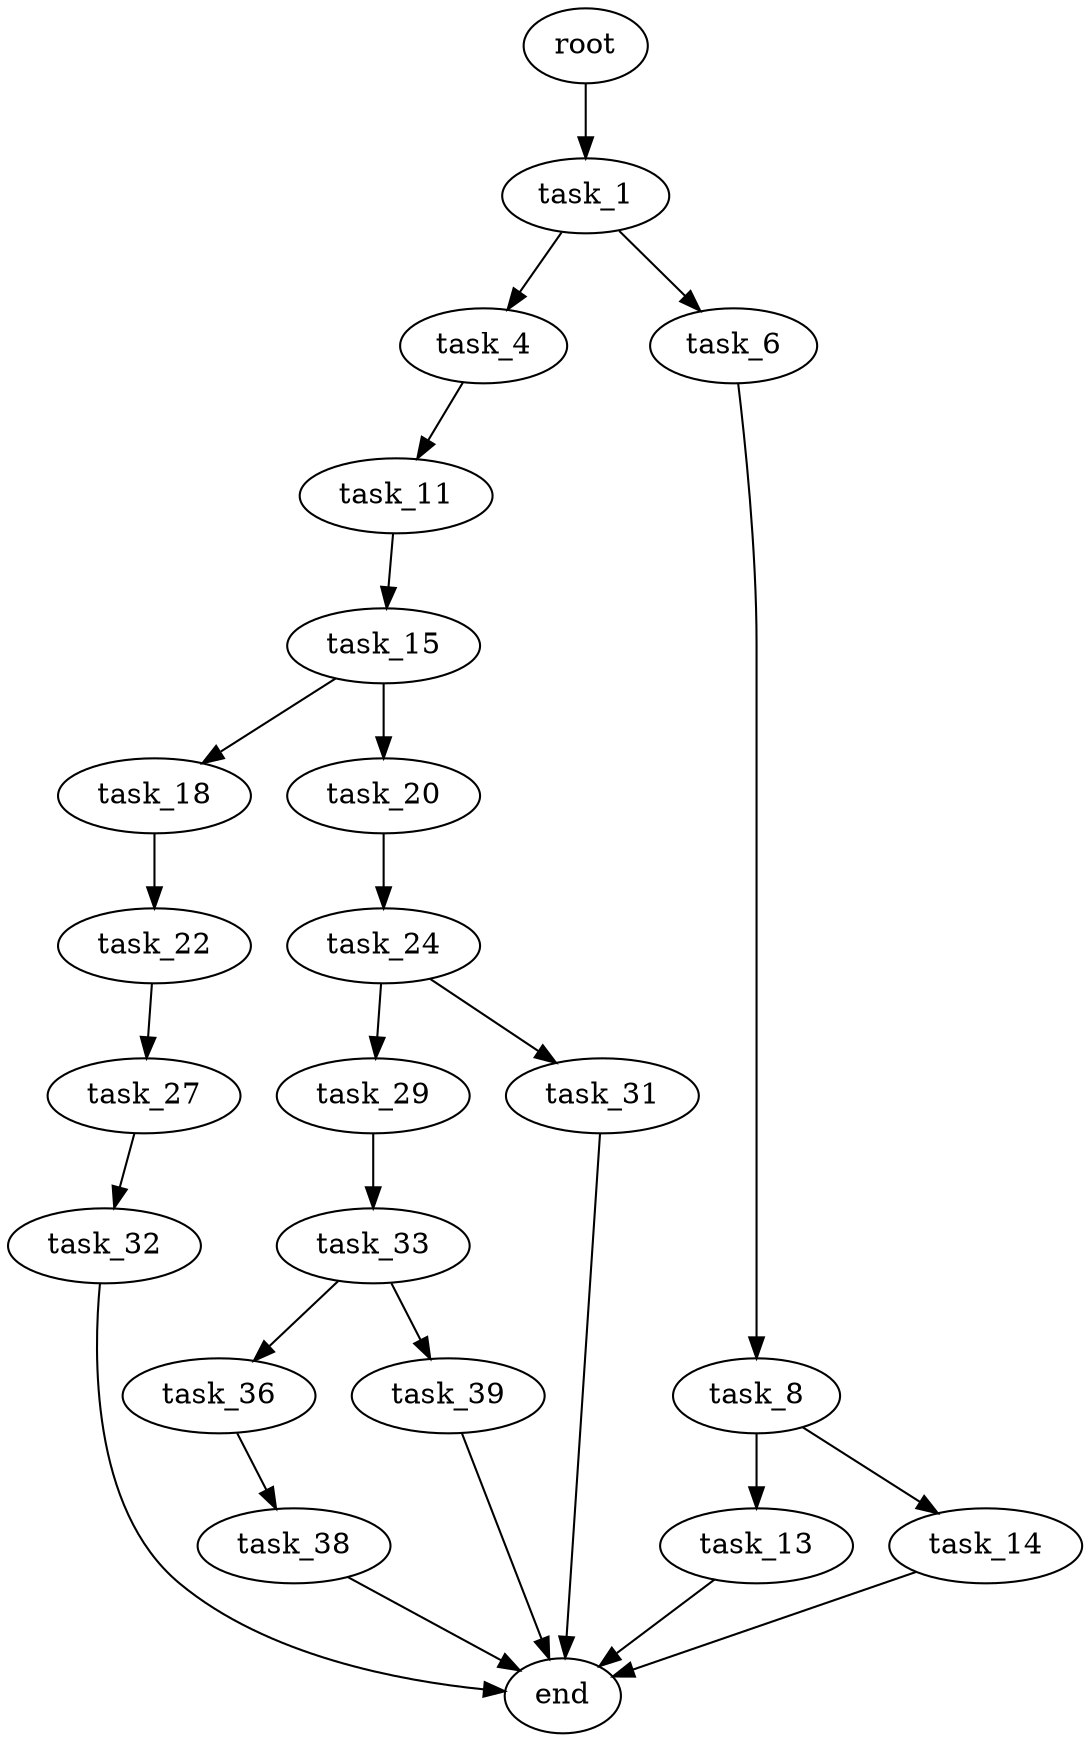 digraph G {
  root [size="0.000000"];
  task_1 [size="1188901813.000000"];
  task_4 [size="277478499191.000000"];
  task_6 [size="28991029248.000000"];
  task_11 [size="3146651398.000000"];
  task_8 [size="198664803832.000000"];
  task_13 [size="2219472136.000000"];
  task_14 [size="4822438196.000000"];
  task_15 [size="134217728000.000000"];
  end [size="0.000000"];
  task_18 [size="11294422083.000000"];
  task_20 [size="782757789696.000000"];
  task_22 [size="12757521680.000000"];
  task_24 [size="4405277017.000000"];
  task_27 [size="1073741824000.000000"];
  task_29 [size="549755813888.000000"];
  task_31 [size="1048832317.000000"];
  task_32 [size="107016520226.000000"];
  task_33 [size="17656139584.000000"];
  task_36 [size="782757789696.000000"];
  task_39 [size="30576394545.000000"];
  task_38 [size="134217728000.000000"];

  root -> task_1 [size="1.000000"];
  task_1 -> task_4 [size="134217728.000000"];
  task_1 -> task_6 [size="134217728.000000"];
  task_4 -> task_11 [size="411041792.000000"];
  task_6 -> task_8 [size="75497472.000000"];
  task_11 -> task_15 [size="209715200.000000"];
  task_8 -> task_13 [size="679477248.000000"];
  task_8 -> task_14 [size="679477248.000000"];
  task_13 -> end [size="1.000000"];
  task_14 -> end [size="1.000000"];
  task_15 -> task_18 [size="209715200.000000"];
  task_15 -> task_20 [size="209715200.000000"];
  task_18 -> task_22 [size="209715200.000000"];
  task_20 -> task_24 [size="679477248.000000"];
  task_22 -> task_27 [size="209715200.000000"];
  task_24 -> task_29 [size="411041792.000000"];
  task_24 -> task_31 [size="411041792.000000"];
  task_27 -> task_32 [size="838860800.000000"];
  task_29 -> task_33 [size="536870912.000000"];
  task_31 -> end [size="1.000000"];
  task_32 -> end [size="1.000000"];
  task_33 -> task_36 [size="33554432.000000"];
  task_33 -> task_39 [size="33554432.000000"];
  task_36 -> task_38 [size="679477248.000000"];
  task_39 -> end [size="1.000000"];
  task_38 -> end [size="1.000000"];
}

